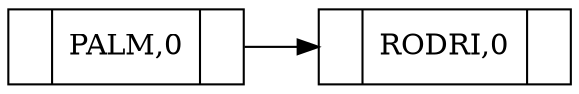 digraph G{
rankdir = LR;
node [shape= record];
0[label = "{<ref> | <data>PALM,0 | }"]
1[label = "{<ref> | <data>RODRI,0 | }"]
0->1
1[label = "{<ref> | <data>RODRI,0 | }"]
}